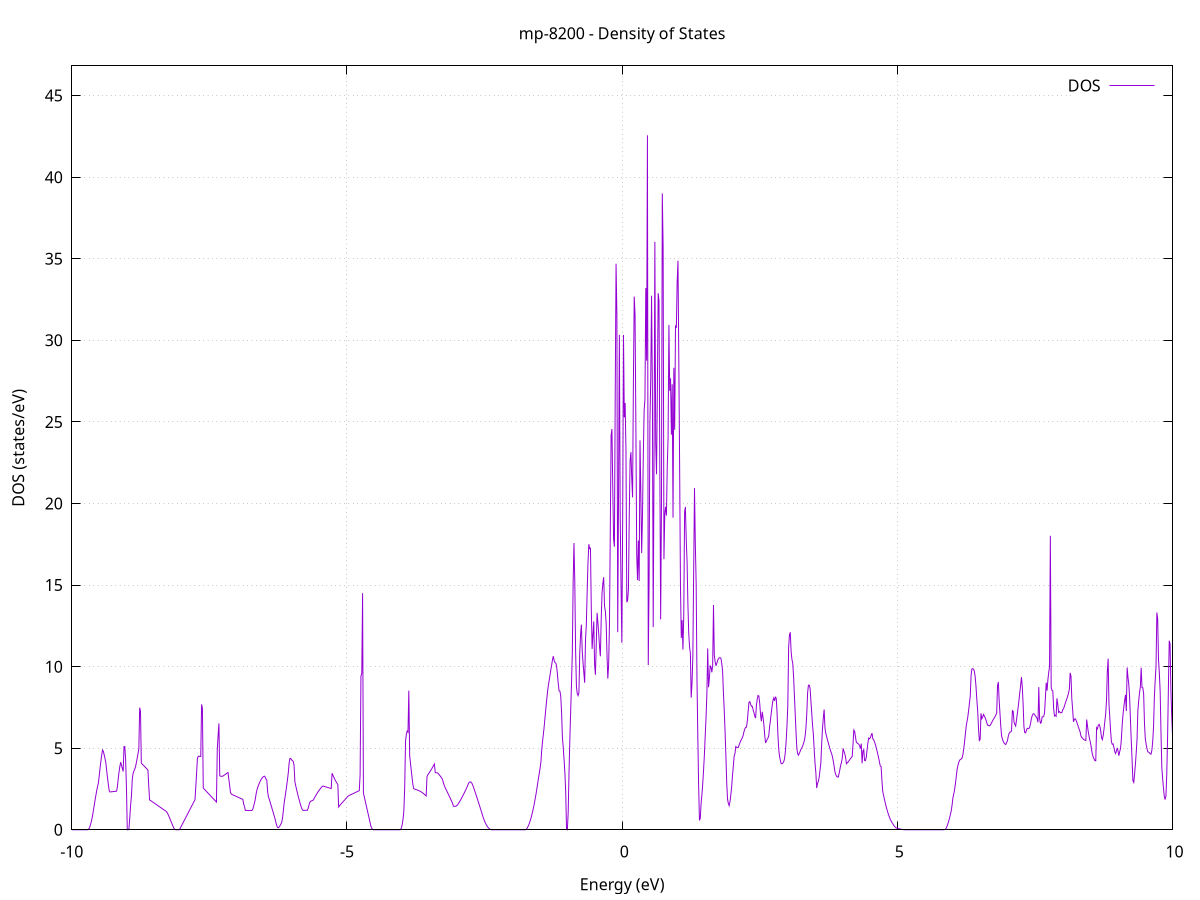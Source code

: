 set title 'mp-8200 - Density of States'
set xlabel 'Energy (eV)'
set ylabel 'DOS (states/eV)'
set grid
set xrange [-10:10]
set yrange [0:46.823]
set xzeroaxis lt -1
set terminal png size 800,600
set output 'mp-8200_dos_gnuplot.png'
plot '-' using 1:2 with lines title 'DOS'
-11.077000 0.000000
-11.062000 0.000000
-11.047000 0.000000
-11.032000 0.000000
-11.017000 0.000000
-11.002000 0.000000
-10.987000 0.000000
-10.972000 0.000000
-10.957000 0.000000
-10.942000 0.000000
-10.927000 0.000000
-10.912000 0.000000
-10.897000 0.000000
-10.882000 0.000000
-10.867000 0.000000
-10.852000 0.000000
-10.837000 0.000000
-10.822000 0.000000
-10.807000 0.000000
-10.792000 0.000000
-10.777000 0.000000
-10.762000 0.000000
-10.747000 0.000000
-10.732000 0.000000
-10.717000 0.000000
-10.702000 0.000000
-10.687000 0.000000
-10.672000 0.000000
-10.657000 0.000000
-10.642000 0.000000
-10.627000 0.000000
-10.612000 0.000000
-10.597000 0.000000
-10.582000 0.000000
-10.567000 0.000000
-10.552000 0.000000
-10.536900 0.000000
-10.521900 0.000000
-10.506900 0.000000
-10.491900 0.000000
-10.476900 0.000000
-10.461900 0.000000
-10.446900 0.000000
-10.431900 0.000000
-10.416900 0.000000
-10.401900 0.000000
-10.386900 0.000000
-10.371900 0.000000
-10.356900 0.000000
-10.341900 0.000000
-10.326900 0.000000
-10.311900 0.000000
-10.296900 0.000000
-10.281900 0.000000
-10.266900 0.000000
-10.251900 0.000000
-10.236900 0.000000
-10.221900 0.000000
-10.206900 0.000000
-10.191900 0.000000
-10.176900 0.000000
-10.161900 0.000000
-10.146900 0.000000
-10.131900 0.000000
-10.116900 0.000000
-10.101900 0.000000
-10.086900 0.000000
-10.071900 0.000000
-10.056900 0.000000
-10.041900 0.000000
-10.026900 0.000000
-10.011900 0.000000
-9.996900 0.000000
-9.981900 0.000000
-9.966900 0.000000
-9.951900 0.000000
-9.936900 0.000000
-9.921900 0.000000
-9.906900 0.000000
-9.891900 0.000000
-9.876900 0.000000
-9.861900 0.000000
-9.846900 0.000000
-9.831900 0.000000
-9.816800 0.000000
-9.801800 0.000000
-9.786800 0.000000
-9.771800 0.000000
-9.756800 0.000000
-9.741800 0.000000
-9.726800 0.000000
-9.711800 0.000200
-9.696800 0.029200
-9.681800 0.107400
-9.666800 0.234700
-9.651800 0.409200
-9.636800 0.627500
-9.621800 0.889200
-9.606800 1.192300
-9.591800 1.505900
-9.576800 1.820100
-9.561800 2.126300
-9.546800 2.404300
-9.531800 2.653200
-9.516800 2.873300
-9.501800 3.292200
-9.486800 3.773700
-9.471800 4.191800
-9.456800 4.567300
-9.441800 4.885700
-9.426800 4.812400
-9.411800 4.595400
-9.396800 4.377400
-9.381800 4.111100
-9.366800 3.652900
-9.351800 3.212400
-9.336800 2.801600
-9.321800 2.427300
-9.306800 2.318300
-9.291800 2.324100
-9.276800 2.329900
-9.261800 2.335700
-9.246800 2.341600
-9.231800 2.347500
-9.216800 2.353400
-9.201800 2.359400
-9.186800 2.365400
-9.171800 2.627900
-9.156800 3.112100
-9.141800 3.533900
-9.126800 3.876900
-9.111800 4.144500
-9.096800 3.954200
-9.081700 3.763700
-9.066700 3.572700
-9.051700 5.099200
-9.036700 5.100100
-9.021700 4.271100
-9.006700 2.602600
-8.991700 0.000000
-8.976700 0.000000
-8.961700 0.070500
-8.946700 0.730800
-8.931700 1.494300
-8.916700 2.050800
-8.901700 3.054200
-8.886700 3.459600
-8.871700 3.599600
-8.856700 3.705100
-8.841700 3.874300
-8.826700 4.112700
-8.811700 4.390400
-8.796700 4.663200
-8.781700 4.957300
-8.766700 7.481700
-8.751700 7.269700
-8.736700 4.087000
-8.721700 4.034500
-8.706700 3.981800
-8.691700 3.929000
-8.676700 3.875900
-8.661700 3.822700
-8.646700 3.769200
-8.631700 3.715600
-8.616700 3.661800
-8.601700 2.691900
-8.586700 1.834900
-8.571700 1.799700
-8.556700 1.764500
-8.541700 1.729200
-8.526700 1.694000
-8.511700 1.658800
-8.496700 1.623600
-8.481700 1.588400
-8.466700 1.553200
-8.451700 1.518000
-8.436700 1.482800
-8.421700 1.447600
-8.406700 1.412400
-8.391700 1.377200
-8.376700 1.342000
-8.361600 1.306800
-8.346600 1.271600
-8.331600 1.236400
-8.316600 1.201200
-8.301600 1.166100
-8.286600 1.130700
-8.271600 1.075900
-8.256600 0.989700
-8.241600 0.876000
-8.226600 0.753500
-8.211600 0.631100
-8.196600 0.508700
-8.181600 0.386300
-8.166600 0.263900
-8.151600 0.141600
-8.136600 0.054400
-8.121600 0.012100
-8.106600 0.000000
-8.091600 0.000000
-8.076600 0.000000
-8.061600 0.000000
-8.046600 0.001600
-8.031600 0.081700
-8.016600 0.179600
-8.001600 0.277500
-7.986600 0.375400
-7.971600 0.473300
-7.956600 0.571200
-7.941600 0.669000
-7.926600 0.766900
-7.911600 0.864700
-7.896600 0.962600
-7.881600 1.060400
-7.866600 1.158200
-7.851600 1.256100
-7.836600 1.353900
-7.821600 1.451700
-7.806600 1.549500
-7.791600 1.647200
-7.776600 1.745000
-7.761600 1.836300
-7.746600 2.644600
-7.731600 3.508900
-7.716600 4.389400
-7.701600 4.507300
-7.686600 4.503800
-7.671600 4.500400
-7.656600 4.497000
-7.641600 7.686800
-7.626500 7.446700
-7.611500 2.560400
-7.596500 2.506400
-7.581500 2.452400
-7.566500 2.398400
-7.551500 2.344400
-7.536500 2.290500
-7.521500 2.236500
-7.506500 2.182600
-7.491500 2.128700
-7.476500 2.074900
-7.461500 2.021000
-7.446500 1.967100
-7.431500 1.913300
-7.416500 1.859500
-7.401500 1.805700
-7.386500 1.751900
-7.371500 1.698200
-7.356500 4.912700
-7.341500 5.795900
-7.326500 6.518500
-7.311500 3.309000
-7.296500 3.286100
-7.281500 3.277800
-7.266500 3.277900
-7.251500 3.295000
-7.236500 3.331300
-7.221500 3.367500
-7.206500 3.403800
-7.191500 3.440000
-7.176500 3.476200
-7.161500 3.506200
-7.146500 3.106000
-7.131500 2.700000
-7.116500 2.292400
-7.101500 2.184900
-7.086500 2.161700
-7.071500 2.138500
-7.056500 2.115300
-7.041500 2.092100
-7.026500 2.068900
-7.011500 2.045700
-6.996500 2.022600
-6.981500 1.999400
-6.966500 1.976200
-6.951500 1.953000
-6.936500 1.929900
-6.921500 1.906700
-6.906400 1.883600
-6.891400 1.860400
-6.876400 1.560700
-6.861400 1.427400
-6.846400 1.187600
-6.831400 1.187100
-6.816400 1.186600
-6.801400 1.186100
-6.786400 1.185700
-6.771400 1.185200
-6.756400 1.184700
-6.741400 1.184300
-6.726400 1.183800
-6.711400 1.264900
-6.696400 1.444500
-6.681400 1.628200
-6.666400 1.857400
-6.651400 2.188900
-6.636400 2.440300
-6.621400 2.599700
-6.606400 2.742900
-6.591400 2.869600
-6.576400 2.980100
-6.561400 3.074200
-6.546400 3.152000
-6.531400 3.213500
-6.516400 3.258700
-6.501400 3.287500
-6.486400 3.238800
-6.471400 3.099900
-6.456400 3.048500
-6.441400 2.321800
-6.426400 2.014900
-6.411400 1.871000
-6.396400 1.702200
-6.381400 1.532200
-6.366400 1.361200
-6.351400 1.189200
-6.336400 1.016200
-6.321400 0.842100
-6.306400 0.660500
-6.291400 0.448900
-6.276400 0.261400
-6.261400 0.152200
-6.246400 0.121100
-6.231400 0.173400
-6.216400 0.252100
-6.201400 0.345700
-6.186300 0.453900
-6.171300 0.712100
-6.156300 1.152800
-6.141300 1.641100
-6.126300 1.975700
-6.111300 2.315100
-6.096300 2.679400
-6.081300 3.068500
-6.066300 3.482600
-6.051300 4.085600
-6.036300 4.373400
-6.021300 4.371600
-6.006300 4.282400
-5.991300 4.238400
-5.976300 4.183700
-5.961300 3.949600
-5.946300 2.940100
-5.931300 2.706300
-5.916300 2.482400
-5.901300 2.268500
-5.886300 2.064400
-5.871300 1.870300
-5.856300 1.686000
-5.841300 1.511700
-5.826300 1.348400
-5.811300 1.231500
-5.796300 1.195500
-5.781300 1.195200
-5.766300 1.194900
-5.751300 1.194600
-5.736300 1.194200
-5.721300 1.193900
-5.706300 1.313700
-5.691300 1.492100
-5.676300 1.673700
-5.661300 1.744200
-5.646300 1.765800
-5.631300 1.787400
-5.616300 1.809000
-5.601300 1.885500
-5.586300 1.979900
-5.571300 2.070900
-5.556300 2.158700
-5.541300 2.243200
-5.526300 2.324300
-5.511300 2.396000
-5.496300 2.464300
-5.481300 2.529400
-5.466300 2.591300
-5.451200 2.650000
-5.436200 2.681100
-5.421200 2.665700
-5.406200 2.650400
-5.391200 2.635000
-5.376200 2.619600
-5.361200 2.604200
-5.346200 2.588800
-5.331200 2.573400
-5.316200 2.558000
-5.301200 2.542500
-5.286200 2.527100
-5.271200 3.465000
-5.256200 3.349500
-5.241200 3.236500
-5.226200 3.126600
-5.211200 3.025000
-5.196200 2.932900
-5.181200 2.850200
-5.166200 2.773000
-5.151200 1.392300
-5.136200 1.461300
-5.121200 1.526200
-5.106200 1.587100
-5.091200 1.644000
-5.076200 1.700300
-5.061200 1.757000
-5.046200 1.814100
-5.031200 1.871500
-5.016200 1.929400
-5.001200 1.987600
-4.986200 2.040400
-4.971200 2.080300
-4.956200 2.111600
-4.941200 2.135900
-4.926200 2.159300
-4.911200 2.182800
-4.896200 2.206300
-4.881200 2.230000
-4.866200 2.253800
-4.851200 2.277700
-4.836200 2.301700
-4.821200 2.325700
-4.806200 2.349900
-4.791200 2.374200
-4.776200 2.398500
-4.761200 3.369800
-4.746200 9.419300
-4.731100 9.580400
-4.716100 14.499800
-4.701100 2.251900
-4.686100 2.028600
-4.671100 1.805100
-4.656100 1.581400
-4.641100 1.357600
-4.626100 1.133600
-4.611100 0.909400
-4.596100 0.685100
-4.581100 0.460500
-4.566100 0.238700
-4.551100 0.098200
-4.536100 0.027300
-4.521100 0.000300
-4.506100 0.000000
-4.491100 0.000000
-4.476100 0.000000
-4.461100 0.000000
-4.446100 0.000000
-4.431100 0.000000
-4.416100 0.000000
-4.401100 0.000000
-4.386100 0.000000
-4.371100 0.000000
-4.356100 0.000000
-4.341100 0.000000
-4.326100 0.000000
-4.311100 0.000000
-4.296100 0.000000
-4.281100 0.000000
-4.266100 0.000000
-4.251100 0.000000
-4.236100 0.000000
-4.221100 0.000000
-4.206100 0.000000
-4.191100 0.000000
-4.176100 0.000000
-4.161100 0.000000
-4.146100 0.000000
-4.131100 0.000000
-4.116100 0.000000
-4.101100 0.000000
-4.086100 0.000000
-4.071100 0.000000
-4.056100 0.000000
-4.041100 0.000000
-4.026100 0.009200
-4.011000 0.111800
-3.996000 0.328100
-3.981000 0.658200
-3.966000 1.170000
-3.951000 2.608100
-3.936000 5.417900
-3.921000 5.852600
-3.906000 6.047300
-3.891000 5.980900
-3.876000 8.526200
-3.861000 4.567500
-3.846000 4.079600
-3.831000 3.613100
-3.816000 3.168000
-3.801000 2.744400
-3.786000 2.517900
-3.771000 2.498800
-3.756000 2.479900
-3.741000 2.461100
-3.726000 2.442600
-3.711000 2.423700
-3.696000 2.401900
-3.681000 2.377300
-3.666000 2.349600
-3.651000 2.319000
-3.636000 2.285400
-3.621000 2.248900
-3.606000 2.209400
-3.591000 2.167000
-3.576000 2.121600
-3.561000 2.073300
-3.546000 3.253200
-3.531000 3.369200
-3.516000 3.442600
-3.501000 3.518600
-3.486000 3.597400
-3.471000 3.678900
-3.456000 3.763000
-3.441000 3.849800
-3.426000 3.939400
-3.411000 4.031600
-3.396000 3.499800
-3.381000 3.494300
-3.366000 3.488800
-3.351000 3.483200
-3.336000 3.425800
-3.321000 3.362300
-3.306000 3.295700
-3.291000 3.226200
-3.275900 3.153700
-3.260900 3.046200
-3.245900 2.854000
-3.230900 2.700500
-3.215900 2.584500
-3.200900 2.480700
-3.185900 2.376300
-3.170900 2.271100
-3.155900 2.165200
-3.140900 2.058600
-3.125900 1.951300
-3.110900 1.843300
-3.095900 1.734600
-3.080900 1.621700
-3.065900 1.443700
-3.050900 1.440200
-3.035900 1.440900
-3.020900 1.441600
-3.005900 1.474900
-2.990900 1.527000
-2.975900 1.596100
-2.960900 1.679900
-2.945900 1.767800
-2.930900 1.858200
-2.915900 1.951200
-2.900900 2.046800
-2.885900 2.144900
-2.870900 2.245600
-2.855900 2.348900
-2.840900 2.454700
-2.825900 2.565400
-2.810900 2.682600
-2.795900 2.806000
-2.780900 2.904000
-2.765900 2.936900
-2.750900 2.928300
-2.735900 2.878200
-2.720900 2.786700
-2.705900 2.654200
-2.690900 2.504400
-2.675900 2.354900
-2.660900 2.204900
-2.645900 2.052500
-2.630900 1.897700
-2.615900 1.740600
-2.600900 1.581100
-2.585900 1.420600
-2.570900 1.259700
-2.555800 1.098400
-2.540800 0.932000
-2.525800 0.765000
-2.510800 0.625800
-2.495800 0.500600
-2.480800 0.389400
-2.465800 0.292100
-2.450800 0.208700
-2.435800 0.139400
-2.420800 0.084000
-2.405800 0.042500
-2.390800 0.015100
-2.375800 0.001500
-2.360800 0.000000
-2.345800 0.000000
-2.330800 0.000000
-2.315800 0.000000
-2.300800 0.000000
-2.285800 0.000000
-2.270800 0.000000
-2.255800 0.000000
-2.240800 0.000000
-2.225800 0.000000
-2.210800 0.000000
-2.195800 0.000000
-2.180800 0.000000
-2.165800 0.000000
-2.150800 0.000000
-2.135800 0.000000
-2.120800 0.000000
-2.105800 0.000000
-2.090800 0.000000
-2.075800 0.000000
-2.060800 0.000000
-2.045800 0.000000
-2.030800 0.000000
-2.015800 0.000000
-2.000800 0.000000
-1.985800 0.000000
-1.970800 0.000000
-1.955800 0.000000
-1.940800 0.000000
-1.925800 0.000000
-1.910800 0.000000
-1.895800 0.000000
-1.880800 0.000000
-1.865800 0.000000
-1.850800 0.000000
-1.835800 0.000000
-1.820700 0.000000
-1.805700 0.000000
-1.790700 0.000000
-1.775700 0.000000
-1.760700 0.000000
-1.745700 0.006500
-1.730700 0.075000
-1.715700 0.164000
-1.700700 0.273400
-1.685700 0.403300
-1.670700 0.553600
-1.655700 0.724500
-1.640700 0.915800
-1.625700 1.127500
-1.610700 1.359800
-1.595700 1.612500
-1.580700 1.884900
-1.565700 2.174000
-1.550700 2.492200
-1.535700 2.828600
-1.520700 3.152000
-1.505700 3.462900
-1.490700 3.796000
-1.475700 4.158800
-1.460700 4.925500
-1.445700 5.442900
-1.430700 5.880100
-1.415700 6.357300
-1.400700 6.916400
-1.385700 7.455400
-1.370700 7.967600
-1.355700 8.457600
-1.340700 8.846900
-1.325700 9.152900
-1.310700 9.478100
-1.295700 9.807500
-1.280700 10.100700
-1.265700 10.416700
-1.250700 10.642300
-1.235700 10.386200
-1.220700 10.254700
-1.205700 10.214600
-1.190700 10.019600
-1.175700 9.520900
-1.160700 8.950600
-1.145700 8.515800
-1.130700 8.504700
-1.115700 8.189800
-1.100600 7.211500
-1.085600 5.692400
-1.070600 5.048200
-1.055600 4.327500
-1.040600 3.507000
-1.025600 2.313600
-1.010600 0.022000
-0.995600 0.000000
-0.980600 1.052500
-0.965600 3.457800
-0.950600 5.528500
-0.935600 7.219500
-0.920600 8.904200
-0.905600 10.813800
-0.890600 15.111200
-0.875600 17.572900
-0.860600 15.266400
-0.845600 10.951800
-0.830600 8.764800
-0.815600 8.342800
-0.800600 8.223600
-0.785600 8.402800
-0.770600 10.784900
-0.755600 11.972100
-0.740600 12.573900
-0.725600 10.972600
-0.710600 10.248600
-0.695600 9.610300
-0.680600 9.012300
-0.665600 11.659400
-0.650600 12.569100
-0.635600 14.576800
-0.620600 16.378800
-0.605600 17.505900
-0.590600 17.234800
-0.575600 17.259200
-0.560600 13.551100
-0.545600 11.087400
-0.530600 11.963500
-0.515600 12.765800
-0.500600 10.133500
-0.485600 9.499500
-0.470600 11.340800
-0.455600 13.296800
-0.440600 12.702300
-0.425600 12.012100
-0.410600 11.187800
-0.395600 10.632700
-0.380500 12.874100
-0.365500 14.506000
-0.350500 15.111300
-0.335500 15.479800
-0.320500 13.726000
-0.305500 13.393900
-0.290500 12.668700
-0.275500 10.768500
-0.260500 9.266000
-0.245500 10.102600
-0.230500 12.578100
-0.215500 18.216200
-0.200500 24.182700
-0.185500 24.564700
-0.170500 20.989000
-0.155500 17.805900
-0.140500 17.350200
-0.125500 26.809800
-0.110500 34.693300
-0.095500 31.602900
-0.080500 12.110200
-0.065500 20.638900
-0.050500 30.338900
-0.035500 19.302600
-0.020500 14.950400
-0.005500 11.466800
0.009500 18.958700
0.024500 30.325400
0.039500 25.278500
0.054500 26.159700
0.069500 23.252500
0.084500 13.946500
0.099500 14.061500
0.114500 14.738400
0.129500 19.337400
0.144500 22.645000
0.159500 23.144800
0.174500 21.518900
0.189500 20.375500
0.204500 27.380400
0.219500 32.682200
0.234500 31.570500
0.249500 24.719900
0.264500 16.847400
0.279500 15.307200
0.294500 17.730200
0.309500 15.243900
0.324500 23.871400
0.339500 20.693200
0.354600 16.957200
0.369600 19.250600
0.384600 22.935200
0.399600 25.710600
0.414600 26.389900
0.429600 33.206000
0.444600 28.755400
0.459600 42.566700
0.474600 10.097500
0.489600 15.219600
0.504600 24.987500
0.519600 27.660800
0.534600 32.734500
0.549600 26.913900
0.564600 12.420200
0.579600 22.683500
0.594600 36.040800
0.609600 23.678700
0.624600 21.790500
0.639600 26.834500
0.654600 32.887000
0.669600 32.419200
0.684600 22.348700
0.699600 12.895700
0.714600 19.766200
0.729600 39.005300
0.744600 35.737600
0.759600 16.583400
0.774600 19.356500
0.789600 19.798900
0.804600 19.257500
0.819600 22.251500
0.834600 24.006500
0.849600 30.945000
0.864600 26.909800
0.879600 27.675400
0.894600 24.215500
0.909600 27.306500
0.924600 19.126900
0.939600 28.316400
0.954600 24.517400
0.969600 30.917300
0.984600 30.754900
0.999600 33.579500
1.014600 34.880600
1.029600 28.802100
1.044600 22.326100
1.059600 14.965100
1.074700 11.754000
1.089700 12.848600
1.104700 11.045400
1.119700 13.159200
1.134700 19.491400
1.149700 19.788200
1.164700 17.758800
1.179700 16.444600
1.194700 13.835700
1.209700 12.052000
1.224700 11.221200
1.239700 10.808400
1.254700 8.098400
1.269700 9.004300
1.284700 10.642900
1.299700 15.819800
1.314700 20.942900
1.329700 17.519500
1.344700 15.108100
1.359700 9.287000
1.374700 5.737700
1.389700 2.712400
1.404700 0.578200
1.419700 0.707300
1.434700 1.626700
1.449700 2.160600
1.464700 2.839900
1.479700 3.667800
1.494700 4.616700
1.509700 5.780700
1.524700 6.921400
1.539700 8.333100
1.554700 11.116700
1.569700 8.736500
1.584700 9.289500
1.599700 10.042200
1.614700 9.989800
1.629700 9.653400
1.644700 10.064900
1.659700 13.777200
1.674700 10.708200
1.689700 10.298800
1.704700 10.053200
1.719700 10.202600
1.734700 10.362600
1.749700 10.486700
1.764700 10.539800
1.779700 10.547600
1.794800 10.511400
1.809800 10.189200
1.824800 9.758600
1.839800 8.419900
1.854800 7.350800
1.869800 6.040500
1.884800 4.575300
1.899800 2.908200
1.914800 1.878700
1.929800 1.614200
1.944800 1.477100
1.959800 1.732800
1.974800 2.132900
1.989800 2.629600
2.004800 3.301200
2.019800 3.885200
2.034800 4.507900
2.049800 4.664300
2.064800 5.103800
2.079800 5.057100
2.094800 5.032900
2.109800 5.046800
2.124800 5.192400
2.139800 5.326500
2.154800 5.448000
2.169800 5.557000
2.184800 5.653400
2.199800 5.792600
2.214800 6.030400
2.229800 6.192100
2.244800 6.277600
2.259800 6.287000
2.274800 6.674600
2.289800 7.272600
2.304800 7.818500
2.319800 7.852500
2.334800 7.690800
2.349800 7.565100
2.364800 7.571800
2.379800 7.357200
2.394800 7.188800
2.409800 6.956600
2.424800 6.851400
2.439800 7.601200
2.454800 8.025500
2.469800 8.235500
2.484800 8.193700
2.499800 7.745800
2.514800 7.043800
2.529900 6.650100
2.544900 7.231800
2.559900 6.898000
2.574900 6.456800
2.589900 5.817100
2.604900 5.352400
2.619900 5.395800
2.634900 5.545100
2.649900 5.621800
2.664900 5.797300
2.679900 6.341500
2.694900 6.721400
2.709900 7.168800
2.724900 7.596800
2.739900 7.915900
2.754900 8.082300
2.769900 7.904300
2.784900 8.130300
2.799900 8.069400
2.814900 7.190200
2.829900 5.855600
2.844900 4.949800
2.859900 4.498200
2.874900 4.247800
2.889900 4.049200
2.904900 4.048700
2.919900 4.089000
2.934900 4.169100
2.949900 4.337300
2.964900 4.745400
2.979900 5.417700
2.994900 6.359300
3.009900 7.625800
3.024900 11.172800
3.039900 11.937100
3.054900 12.108500
3.069900 10.935800
3.084900 10.446300
3.099900 10.204800
3.114900 9.390600
3.129900 8.230700
3.144900 7.082200
3.159900 5.945000
3.174900 4.963700
3.189900 4.652300
3.204900 4.568600
3.219900 4.702800
3.234900 4.805800
3.250000 4.935800
3.265000 5.023900
3.280000 5.134200
3.295000 5.293700
3.310000 5.457100
3.325000 5.744900
3.340000 6.259800
3.355000 7.139600
3.370000 8.389700
3.385000 8.861600
3.400000 8.859200
3.415000 8.673000
3.430000 7.886800
3.445000 7.150100
3.460000 6.393200
3.475000 5.810300
3.490000 4.903700
3.505000 4.074400
3.520000 3.485500
3.535000 2.554900
3.550000 2.838100
3.565000 2.956100
3.580000 3.233800
3.595000 3.645800
3.610000 4.077100
3.625000 5.232100
3.640000 6.205400
3.655000 6.842100
3.670000 7.372000
3.685000 6.261900
3.700000 5.915200
3.715000 5.716200
3.730000 5.522500
3.745000 5.334300
3.760000 5.151200
3.775000 4.976200
3.790000 4.813500
3.805000 4.681100
3.820000 4.493200
3.835000 4.244400
3.850000 3.934900
3.865000 3.581600
3.880000 3.398000
3.895000 3.288300
3.910000 3.234200
3.925000 3.224700
3.940000 3.418600
3.955000 3.671900
3.970100 3.945200
3.985100 4.133000
4.000100 4.404600
4.015100 4.989500
4.030100 4.808400
4.045100 4.660700
4.060100 4.446200
4.075100 4.045300
4.090100 4.099500
4.105100 4.159300
4.120100 4.224500
4.135100 4.295300
4.150100 4.366300
4.165100 4.431100
4.180100 4.489800
4.195100 5.251400
4.210100 6.113400
4.225100 6.025300
4.240100 5.671200
4.255100 5.372100
4.270100 5.317500
4.285100 5.279600
4.300100 5.250800
4.315100 5.142200
4.330100 4.976800
4.345100 5.279300
4.360100 4.073600
4.375100 4.831500
4.390100 4.910500
4.405100 4.250200
4.420100 4.236600
4.435100 4.415200
4.450100 4.887500
4.465100 5.320900
4.480100 5.622200
4.495100 5.579500
4.510100 5.645200
4.525100 5.793800
4.540100 5.921000
4.555100 5.573100
4.570100 5.510000
4.585100 5.396000
4.600100 5.236400
4.615100 5.050500
4.630100 4.850200
4.645100 4.635500
4.660100 4.406500
4.675100 4.163000
4.690100 3.911300
4.705200 3.880400
4.720200 3.028700
4.735200 2.350500
4.750200 2.108700
4.765200 1.877800
4.780200 1.659400
4.795200 1.453600
4.810200 1.260600
4.825200 1.084100
4.840200 0.924800
4.855200 0.782900
4.870200 0.658300
4.885200 0.551000
4.900200 0.459800
4.915200 0.376700
4.930200 0.300000
4.945200 0.229800
4.960200 0.166000
4.975200 0.124800
4.990200 0.105800
5.005200 0.088400
5.020200 0.072500
5.035200 0.058200
5.050200 0.045500
5.065200 0.034300
5.080200 0.024700
5.095200 0.016700
5.110200 0.010300
5.125200 0.005400
5.140200 0.002100
5.155200 0.000300
5.170200 0.000000
5.185200 0.000000
5.200200 0.000000
5.215200 0.000000
5.230200 0.000000
5.245200 0.000000
5.260200 0.000000
5.275200 0.000000
5.290200 0.000000
5.305200 0.000000
5.320200 0.000000
5.335200 0.000000
5.350200 0.000000
5.365200 0.000000
5.380200 0.000000
5.395200 0.000000
5.410200 0.000000
5.425300 0.000000
5.440300 0.000000
5.455300 0.000000
5.470300 0.000000
5.485300 0.000000
5.500300 0.000000
5.515300 0.000000
5.530300 0.000000
5.545300 0.000000
5.560300 0.000000
5.575300 0.000000
5.590300 0.000000
5.605300 0.000000
5.620300 0.000000
5.635300 0.000000
5.650300 0.000000
5.665300 0.000000
5.680300 0.000000
5.695300 0.000000
5.710300 0.000000
5.725300 0.000000
5.740300 0.000000
5.755300 0.000000
5.770300 0.000000
5.785300 0.000000
5.800300 0.000000
5.815300 0.000000
5.830300 0.000400
5.845300 0.004900
5.860300 0.014300
5.875300 0.028500
5.890300 0.107500
5.905300 0.237300
5.920300 0.386300
5.935300 0.554600
5.950300 0.742100
5.965300 0.948800
5.980300 1.174900
5.995300 1.519300
6.010300 1.963000
6.025300 2.184400
6.040300 2.460700
6.055300 2.811800
6.070300 3.239800
6.085300 3.677200
6.100300 3.928300
6.115300 4.118600
6.130300 4.248000
6.145300 4.316700
6.160400 4.334700
6.175400 4.381500
6.190400 4.594900
6.205400 4.935100
6.220400 5.348400
6.235400 5.833400
6.250400 6.322500
6.265400 6.631400
6.280400 6.906400
6.295400 7.317900
6.310400 7.759800
6.325400 8.210800
6.340400 9.471600
6.355400 9.857800
6.370400 9.874600
6.385400 9.843400
6.400400 9.704900
6.415400 9.359000
6.430400 8.745700
6.445400 7.961300
6.460400 7.273400
6.475400 6.199500
6.490400 5.470400
6.505400 5.542800
6.520400 7.137300
6.535400 6.810400
6.550400 6.903000
6.565400 7.070600
6.580400 6.980000
6.595400 6.866300
6.610400 6.729400
6.625400 6.569500
6.640400 6.404900
6.655400 6.403000
6.670400 6.370400
6.685400 6.396400
6.700400 6.480300
6.715400 6.577200
6.730400 6.674600
6.745400 6.764700
6.760400 6.847900
6.775400 6.936900
6.790400 7.032400
6.805400 7.156400
6.820400 8.819000
6.835400 9.056800
6.850400 7.924000
6.865400 7.126900
6.880500 6.306000
6.895500 5.743400
6.910500 5.547500
6.925500 5.417900
6.940500 5.319400
6.955500 5.253500
6.970500 5.229600
6.985500 5.348000
7.000500 5.449200
7.015500 5.725800
7.030500 5.898100
7.045500 5.987300
7.060500 5.999900
7.075500 6.068700
7.090500 7.303700
7.105500 7.257200
7.120500 6.609200
7.135500 6.459700
7.150500 6.356900
7.165500 6.731000
7.180500 7.116200
7.195500 7.512400
7.210500 7.927500
7.225500 8.407700
7.240500 8.855800
7.255500 9.356600
7.270500 8.782800
7.285500 7.719300
7.300500 6.317000
7.315500 5.962500
7.330500 5.937000
7.345500 6.081000
7.360500 6.218700
7.375500 6.192400
7.390500 6.210700
7.405500 6.289700
7.420500 6.498900
7.435500 6.802200
7.450500 6.987600
7.465500 7.098700
7.480500 7.115800
7.495500 7.052200
7.510500 6.977100
7.525500 6.901300
7.540500 6.824800
7.555500 6.585800
7.570500 8.740700
7.585500 6.799700
7.600600 6.533400
7.615600 6.575400
7.630600 6.915000
7.645600 6.913700
7.660600 6.956200
7.675600 7.194400
7.690600 8.098900
7.705600 9.019000
7.720600 8.528100
7.735600 9.183700
7.750600 9.636400
7.765600 9.972700
7.780600 18.019200
7.795600 8.726300
7.810600 8.539700
7.825600 8.515900
7.840600 7.415400
7.855600 6.974200
7.870600 7.017500
7.885600 6.960300
7.900600 8.054600
7.915600 7.681000
7.930600 7.197200
7.945600 7.254100
7.960600 7.169500
7.975600 7.176700
7.990600 7.183600
8.005600 7.369700
8.020600 7.413500
8.035600 7.581000
8.050600 7.742800
8.065600 7.883600
8.080600 8.034500
8.095600 8.196100
8.110600 8.368400
8.125600 8.619200
8.140600 9.619700
8.155600 9.411100
8.170600 8.022900
8.185600 7.366100
8.200600 6.617700
8.215600 6.751600
8.230600 6.811300
8.245600 6.739100
8.260600 6.600200
8.275600 6.442900
8.290600 6.292900
8.305600 6.150300
8.320600 6.011200
8.335700 5.753900
8.350700 5.661100
8.365700 5.617900
8.380700 5.546000
8.395700 5.514000
8.410700 5.488600
8.425700 5.470100
8.440700 6.756600
8.455700 6.357000
8.470700 5.969400
8.485700 5.693400
8.500700 5.459000
8.515700 5.224400
8.530700 4.884500
8.545700 4.604500
8.560700 4.457600
8.575700 4.333600
8.590700 4.232500
8.605700 4.231300
8.620700 6.255100
8.635700 6.179300
8.650700 6.401800
8.665700 6.461300
8.680700 6.346500
8.695700 6.062600
8.710700 5.637600
8.725700 5.524500
8.740700 5.777600
8.755700 6.174800
8.770700 6.643200
8.785700 7.098100
8.800700 7.918800
8.815700 9.714200
8.830700 10.486400
8.845700 7.684300
8.860700 6.911500
8.875700 6.027900
8.890700 5.390900
8.905700 5.238600
8.920700 5.263300
8.935700 5.058200
8.950700 4.787900
8.965700 4.674700
8.980700 4.819800
8.995700 5.021700
9.010700 4.819600
9.025700 4.540600
9.040700 4.785200
9.055800 4.995500
9.070800 5.544700
9.085800 6.435200
9.100800 7.066700
9.115800 7.535100
9.130800 7.937700
9.145800 8.269600
9.160800 7.278200
9.175800 9.943100
9.190800 9.359300
9.205800 8.908300
9.220800 8.142000
9.235800 6.754700
9.250800 5.466800
9.265800 4.250700
9.280800 3.008000
9.295800 2.901400
9.310800 3.391900
9.325800 4.004600
9.340800 4.725500
9.355800 5.554500
9.370800 7.296000
9.385800 7.906900
9.400800 8.393500
9.415800 8.755900
9.430800 9.931100
9.445800 8.715300
9.460800 8.700800
9.475800 8.334800
9.490800 6.521600
9.505800 5.572600
9.520800 5.257700
9.535800 4.989500
9.550800 4.780200
9.565800 4.757700
9.580800 4.719900
9.595800 4.648500
9.610800 4.637600
9.625800 4.886200
9.640800 5.420800
9.655800 6.319400
9.670800 8.157000
9.685800 9.179800
9.700800 10.023900
9.715800 13.315800
9.730800 12.918500
9.745800 10.421300
9.760800 9.610600
9.775900 8.474900
9.790900 5.963700
9.805900 3.812700
9.820900 3.144500
9.835900 2.554000
9.850900 2.047900
9.865900 1.850900
9.880900 2.077700
9.895900 3.409500
9.910900 5.674900
9.925900 8.764200
9.940900 11.589800
9.955900 11.395400
9.970900 8.550300
9.985900 6.939400
10.000900 5.741100
10.015900 5.425900
10.030900 5.147400
10.045900 4.905100
10.060900 4.849700
10.075900 5.126400
10.090900 5.422600
10.105900 5.738500
10.120900 7.123300
10.135900 6.710700
10.150900 6.271600
10.165900 6.052900
10.180900 6.202400
10.195900 6.349900
10.210900 6.722200
10.225900 6.724900
10.240900 6.575600
10.255900 6.177100
10.270900 11.040200
10.285900 6.171300
10.300900 5.969600
10.315900 5.820700
10.330900 5.856700
10.345900 5.951000
10.360900 6.162600
10.375900 6.117700
10.390900 6.048300
10.405900 5.954400
10.420900 5.836000
10.435900 5.827100
10.450900 5.903800
10.465900 5.981600
10.480900 5.662900
10.495900 5.251300
10.511000 5.199300
10.526000 5.225600
10.541000 5.260800
10.556000 5.307800
10.571000 5.367200
10.586000 5.419500
10.601000 5.450400
10.616000 5.444500
10.631000 5.367600
10.646000 5.289100
10.661000 5.208800
10.676000 5.129200
10.691000 5.055200
10.706000 4.970500
10.721000 4.874500
10.736000 5.519400
10.751000 5.367500
10.766000 5.261500
10.781000 5.094700
10.796000 4.959200
10.811000 4.490300
10.826000 4.837300
10.841000 5.179200
10.856000 5.514600
10.871000 5.834000
10.886000 6.060900
10.901000 6.157700
10.916000 6.246400
10.931000 6.303500
10.946000 5.918900
10.961000 5.465800
10.976000 5.370600
10.991000 5.561100
11.006000 5.926000
11.021000 6.059900
11.036000 6.089200
11.051000 6.080100
11.066000 6.106200
11.081000 6.633400
11.096000 6.713100
11.111000 6.766300
11.126000 6.430700
11.141000 6.648500
11.156000 6.997300
11.171000 7.582400
11.186000 7.758200
11.201000 7.437000
11.216000 7.127100
11.231100 7.238000
11.246100 6.881600
11.261100 6.902200
11.276100 7.274700
11.291100 5.941000
11.306100 6.212100
11.321100 6.465700
11.336100 6.704800
11.351100 6.938500
11.366100 7.084100
11.381100 7.119500
11.396100 7.044500
11.411100 6.859200
11.426100 6.590900
11.441100 6.376100
11.456100 6.876300
11.471100 7.255200
11.486100 7.542600
11.501100 7.406500
11.516100 7.102600
11.531100 6.824200
11.546100 6.566200
11.561100 6.369700
11.576100 6.333200
11.591100 6.403600
11.606100 6.755500
11.621100 7.101700
11.636100 8.184800
11.651100 7.844900
11.666100 7.523400
11.681100 7.221700
11.696100 6.934500
11.711100 6.534400
11.726100 6.577700
11.741100 6.347600
11.756100 6.300500
11.771100 6.198300
11.786100 6.040100
11.801100 5.783100
11.816100 5.562500
11.831100 5.413500
11.846100 5.377200
11.861100 5.908000
11.876100 6.769500
11.891100 7.490800
11.906100 7.584400
11.921100 7.536600
11.936100 7.411300
11.951100 6.842100
11.966200 6.337600
11.981200 5.897000
11.996200 5.539100
12.011200 5.226200
12.026200 6.006800
12.041200 9.405500
12.056200 9.898900
12.071200 10.009400
12.086200 9.433000
12.101200 6.679600
12.116200 6.509800
12.131200 6.340500
12.146200 6.170300
12.161200 6.018600
12.176200 5.975000
12.191200 5.894600
12.206200 5.726900
12.221200 5.542700
12.236200 5.357300
12.251200 5.177100
12.266200 4.976700
12.281200 4.793100
12.296200 4.634500
12.311200 4.497500
12.326200 5.533300
12.341200 5.928100
12.356200 6.352200
12.371200 6.711500
12.386200 6.746400
12.401200 6.537800
12.416200 6.503300
12.431200 5.943200
12.446200 6.262100
12.461200 6.543900
12.476200 6.788500
12.491200 7.006700
12.506200 6.665500
12.521200 6.363200
12.536200 6.076000
12.551200 6.100700
12.566200 5.980300
12.581200 5.896500
12.596200 5.850600
12.611200 5.846100
12.626200 5.887500
12.641200 5.932400
12.656200 6.015000
12.671200 6.248800
12.686300 6.531000
12.701300 6.784900
12.716300 7.010100
12.731300 6.952500
12.746300 6.195300
12.761300 6.209600
12.776300 6.299300
12.791300 6.424900
12.806300 6.793100
12.821300 9.424100
12.836300 5.261400
12.851300 5.130000
12.866300 5.071900
12.881300 5.053600
12.896300 5.064400
12.911300 5.156300
12.926300 5.489100
12.941300 6.040500
12.956300 7.262300
12.971300 7.743200
12.986300 8.096400
13.001300 8.370000
13.016300 8.601000
13.031300 8.789400
13.046300 8.512900
13.061300 8.079100
13.076300 7.710500
13.091300 7.359100
13.106300 6.822400
13.121300 6.835100
13.136300 7.159900
13.151300 7.801100
13.166300 8.034500
13.181300 8.155600
13.196300 8.142400
13.211300 7.846800
13.226300 7.474900
13.241300 7.100600
13.256300 6.723400
13.271300 6.332600
13.286300 5.854400
13.301300 5.248500
13.316300 5.184400
13.331300 6.048200
13.346300 5.829800
13.361300 6.005700
13.376300 6.397300
13.391300 6.065500
13.406400 6.225400
13.421400 6.475200
13.436400 6.768700
13.451400 8.157500
13.466400 7.607600
13.481400 6.981000
13.496400 7.088300
13.511400 6.755400
13.526400 6.583400
13.541400 6.301100
13.556400 6.044700
13.571400 4.766000
13.586400 4.851800
13.601400 5.067200
13.616400 5.335000
13.631400 5.372600
13.646400 5.326100
13.661400 5.358200
13.676400 5.403200
13.691400 5.427600
13.706400 6.339900
13.721400 7.614800
13.736400 8.616300
13.751400 8.234000
13.766400 8.458600
13.781400 8.039100
13.796400 6.708300
13.811400 5.947000
13.826400 5.681000
13.841400 5.616600
13.856400 5.603200
13.871400 5.852400
13.886400 6.785800
13.901400 7.065300
13.916400 7.451600
13.931400 7.958900
13.946400 8.480800
13.961400 8.598600
13.976400 8.060400
13.991400 8.131700
14.006400 8.239500
14.021400 8.285900
14.036400 8.416400
14.051400 8.141600
14.066400 6.586400
14.081400 6.015800
14.096400 5.591900
14.111400 5.309300
14.126400 5.062400
14.141500 4.813600
14.156500 4.810400
14.171500 4.819900
14.186500 4.937000
14.201500 5.068400
14.216500 5.196400
14.231500 5.318100
14.246500 5.437500
14.261500 5.971900
14.276500 6.702900
14.291500 6.854100
14.306500 6.950500
14.321500 7.017000
14.336500 7.062200
14.351500 7.086300
14.366500 7.098000
14.381500 7.127200
14.396500 7.368900
14.411500 7.617900
14.426500 7.518200
14.441500 6.755600
14.456500 6.368600
14.471500 6.152300
14.486500 5.891600
14.501500 5.729600
14.516500 5.655800
14.531500 5.429400
14.546500 5.046500
14.561500 4.703900
14.576500 4.463000
14.591500 4.304700
14.606500 4.370100
14.621500 4.606800
14.636500 6.492400
14.651500 8.907000
14.666500 11.060200
14.681500 11.054000
14.696500 7.987200
14.711500 8.080300
14.726500 7.831400
14.741500 7.235100
14.756500 6.316600
14.771500 5.857300
14.786500 5.838300
14.801500 5.903800
14.816500 6.020000
14.831500 6.160700
14.846500 7.249900
14.861600 7.462700
14.876600 7.660900
14.891600 7.823500
14.906600 7.950700
14.921600 7.172300
14.936600 6.616100
14.951600 6.391400
14.966600 6.477600
14.981600 6.671700
14.996600 7.263700
15.011600 8.765200
15.026600 9.441000
15.041600 9.688500
15.056600 10.005200
15.071600 10.642200
15.086600 9.268900
15.101600 6.510500
15.116600 5.797400
15.131600 5.500700
15.146600 5.534000
15.161600 5.877900
15.176600 6.372500
15.191600 6.742200
15.206600 6.366700
15.221600 6.013600
15.236600 5.742200
15.251600 5.504600
15.266600 5.300800
15.281600 5.130800
15.296600 5.415100
15.311600 5.492600
15.326600 5.568400
15.341600 5.639300
15.356600 5.694900
15.371600 5.718800
15.386600 5.636100
15.401600 5.517700
15.416600 5.702300
15.431600 5.913600
15.446600 6.157700
15.461600 6.444400
15.476600 6.751300
15.491600 7.052000
15.506600 14.106300
15.521600 6.883300
15.536600 6.506900
15.551600 6.453200
15.566600 6.423200
15.581700 6.417100
15.596700 6.444900
15.611700 6.522700
15.626700 6.414500
15.641700 6.701200
15.656700 6.947400
15.671700 7.011600
15.686700 7.023100
15.701700 6.963700
15.716700 6.872500
15.731700 6.856200
15.746700 6.932300
15.761700 7.052100
15.776700 7.403500
15.791700 7.725200
15.806700 7.958500
15.821700 8.152900
15.836700 8.289400
15.851700 8.349400
15.866700 8.701400
15.881700 10.778000
15.896700 9.507700
15.911700 9.525800
15.926700 9.512100
15.941700 9.333300
15.956700 9.181900
15.971700 9.025600
15.986700 8.884600
16.001700 8.783100
16.016700 8.692000
16.031700 8.644600
16.046700 8.550000
16.061700 8.378800
16.076700 8.190600
16.091700 8.017000
16.106700 7.869100
16.121700 7.881900
16.136700 8.259500
16.151700 8.722800
16.166700 8.682600
16.181700 8.401100
16.196700 7.640700
16.211700 7.491400
16.226700 7.039200
16.241700 6.675200
16.256700 6.513900
16.271700 6.781600
16.286700 7.097300
16.301700 7.385900
16.316800 7.635100
16.331800 7.843100
16.346800 8.010800
16.361800 8.181400
16.376800 8.775000
16.391800 9.233900
16.406800 9.551100
16.421800 6.558100
16.436800 5.781900
16.451800 5.732900
16.466800 5.666400
16.481800 5.293400
16.496800 5.009600
16.511800 4.929100
16.526800 4.970300
16.541800 5.037400
16.556800 5.128100
16.571800 5.242500
16.586800 5.380500
16.601800 5.542300
16.616800 5.725900
16.631800 5.922600
16.646800 6.131000
16.661800 6.079100
16.676800 5.668900
16.691800 6.401500
16.706800 6.212500
16.721800 6.427400
16.736800 6.300800
16.751800 6.132200
16.766800 5.865400
16.781800 5.422700
16.796800 4.698900
16.811800 5.076300
16.826800 8.561300
16.841800 9.305000
16.856800 9.644200
16.871800 9.781400
16.886800 8.826300
16.901800 8.564300
16.916800 8.258800
16.931800 7.890300
16.946800 7.359200
16.961800 6.894700
16.976800 6.621300
16.991800 6.312800
17.006800 6.221200
17.021800 6.719500
17.036900 8.203700
17.051900 9.438600
17.066900 10.639700
17.081900 11.105600
17.096900 13.420100
17.111900 13.560100
17.126900 12.588900
17.141900 11.479800
17.156900 10.337900
17.171900 8.960200
17.186900 7.613800
17.201900 6.788600
17.216900 6.150900
17.231900 5.700900
17.246900 5.344500
17.261900 4.833900
17.276900 4.172300
17.291900 3.523300
17.306900 3.153100
17.321900 2.856000
17.336900 2.539400
17.351900 2.202000
17.366900 1.843700
17.381900 1.507600
17.396900 1.302200
17.411900 1.118300
17.426900 0.956500
17.441900 0.815600
17.456900 0.687600
17.471900 0.571900
17.486900 0.468700
17.501900 0.377700
17.516900 0.299200
17.531900 0.172400
17.546900 0.046900
17.561900 0.000300
17.576900 0.000000
17.591900 0.000000
17.606900 0.000000
17.621900 0.000000
17.636900 0.000000
17.651900 0.000000
17.666900 0.000000
17.681900 0.000000
17.696900 0.000000
17.711900 0.000000
17.726900 0.000000
17.741900 0.000000
17.756900 0.000000
17.772000 0.000000
17.787000 0.000000
17.802000 0.000000
17.817000 0.000000
17.832000 0.000000
17.847000 0.000000
17.862000 0.000000
17.877000 0.000000
17.892000 0.000000
17.907000 0.000000
17.922000 0.000000
17.937000 0.000000
17.952000 0.000000
17.967000 0.000000
17.982000 0.000000
17.997000 0.000000
18.012000 0.000000
18.027000 0.000000
18.042000 0.000000
18.057000 0.000000
18.072000 0.000000
18.087000 0.000000
18.102000 0.000000
18.117000 0.000000
18.132000 0.000000
18.147000 0.000000
18.162000 0.000000
18.177000 0.000000
18.192000 0.000000
18.207000 0.000000
18.222000 0.000000
18.237000 0.000000
18.252000 0.000000
18.267000 0.000000
18.282000 0.000000
18.297000 0.000000
18.312000 0.000000
18.327000 0.000000
18.342000 0.000000
18.357000 0.000000
18.372000 0.000000
18.387000 0.000000
18.402000 0.000000
18.417000 0.000000
18.432000 0.000000
18.447000 0.000000
18.462000 0.000000
18.477000 0.000000
18.492100 0.000000
18.507100 0.000000
18.522100 0.000000
18.537100 0.000000
18.552100 0.000000
18.567100 0.000000
18.582100 0.000000
18.597100 0.000000
18.612100 0.000000
18.627100 0.000000
18.642100 0.000000
18.657100 0.000000
18.672100 0.000000
18.687100 0.000000
18.702100 0.000000
18.717100 0.000000
18.732100 0.000000
18.747100 0.000000
18.762100 0.000000
18.777100 0.000000
18.792100 0.000000
18.807100 0.000000
18.822100 0.000000
18.837100 0.000000
18.852100 0.000000
18.867100 0.000000
18.882100 0.000000
18.897100 0.000000
18.912100 0.000000
18.927100 0.000000
e
